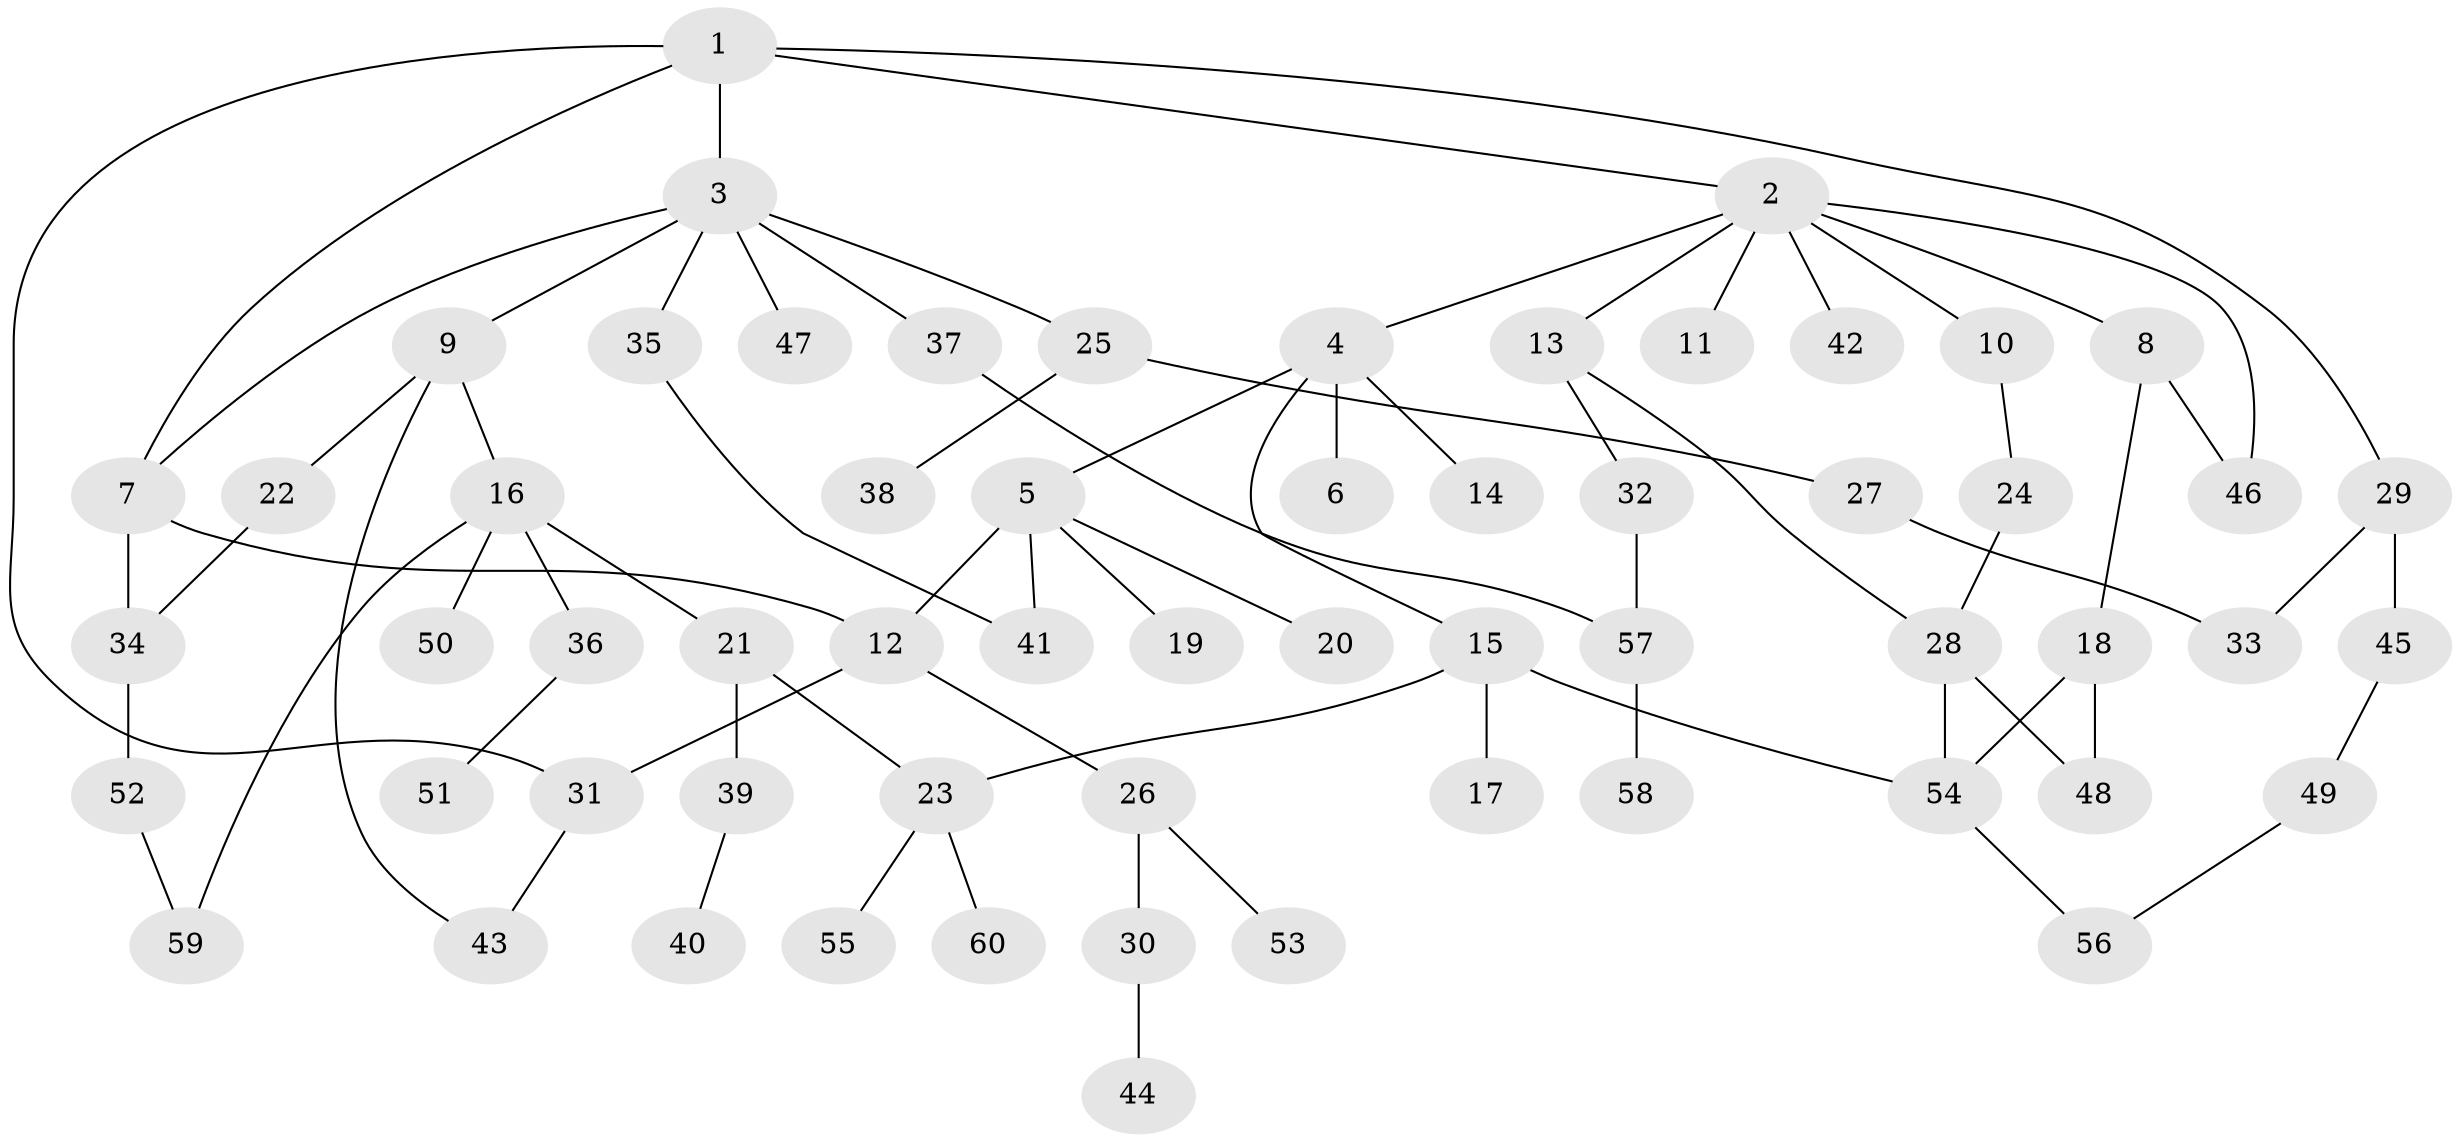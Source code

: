 // Generated by graph-tools (version 1.1) at 2025/40/03/09/25 04:40:59]
// undirected, 60 vertices, 75 edges
graph export_dot {
graph [start="1"]
  node [color=gray90,style=filled];
  1;
  2;
  3;
  4;
  5;
  6;
  7;
  8;
  9;
  10;
  11;
  12;
  13;
  14;
  15;
  16;
  17;
  18;
  19;
  20;
  21;
  22;
  23;
  24;
  25;
  26;
  27;
  28;
  29;
  30;
  31;
  32;
  33;
  34;
  35;
  36;
  37;
  38;
  39;
  40;
  41;
  42;
  43;
  44;
  45;
  46;
  47;
  48;
  49;
  50;
  51;
  52;
  53;
  54;
  55;
  56;
  57;
  58;
  59;
  60;
  1 -- 2;
  1 -- 3;
  1 -- 29;
  1 -- 7;
  1 -- 31;
  2 -- 4;
  2 -- 8;
  2 -- 10;
  2 -- 11;
  2 -- 13;
  2 -- 42;
  2 -- 46;
  3 -- 7;
  3 -- 9;
  3 -- 25;
  3 -- 35;
  3 -- 37;
  3 -- 47;
  4 -- 5;
  4 -- 6;
  4 -- 14;
  4 -- 15;
  5 -- 12;
  5 -- 19;
  5 -- 20;
  5 -- 41;
  7 -- 34;
  7 -- 12;
  8 -- 18;
  8 -- 46;
  9 -- 16;
  9 -- 22;
  9 -- 43;
  10 -- 24;
  12 -- 26;
  12 -- 31;
  13 -- 32;
  13 -- 28;
  15 -- 17;
  15 -- 54;
  15 -- 23;
  16 -- 21;
  16 -- 36;
  16 -- 50;
  16 -- 59;
  18 -- 54;
  18 -- 48;
  21 -- 23;
  21 -- 39;
  22 -- 34;
  23 -- 55;
  23 -- 60;
  24 -- 28;
  25 -- 27;
  25 -- 38;
  26 -- 30;
  26 -- 53;
  27 -- 33;
  28 -- 48;
  28 -- 54;
  29 -- 45;
  29 -- 33;
  30 -- 44;
  31 -- 43;
  32 -- 57;
  34 -- 52;
  35 -- 41;
  36 -- 51;
  37 -- 57;
  39 -- 40;
  45 -- 49;
  49 -- 56;
  52 -- 59;
  54 -- 56;
  57 -- 58;
}

